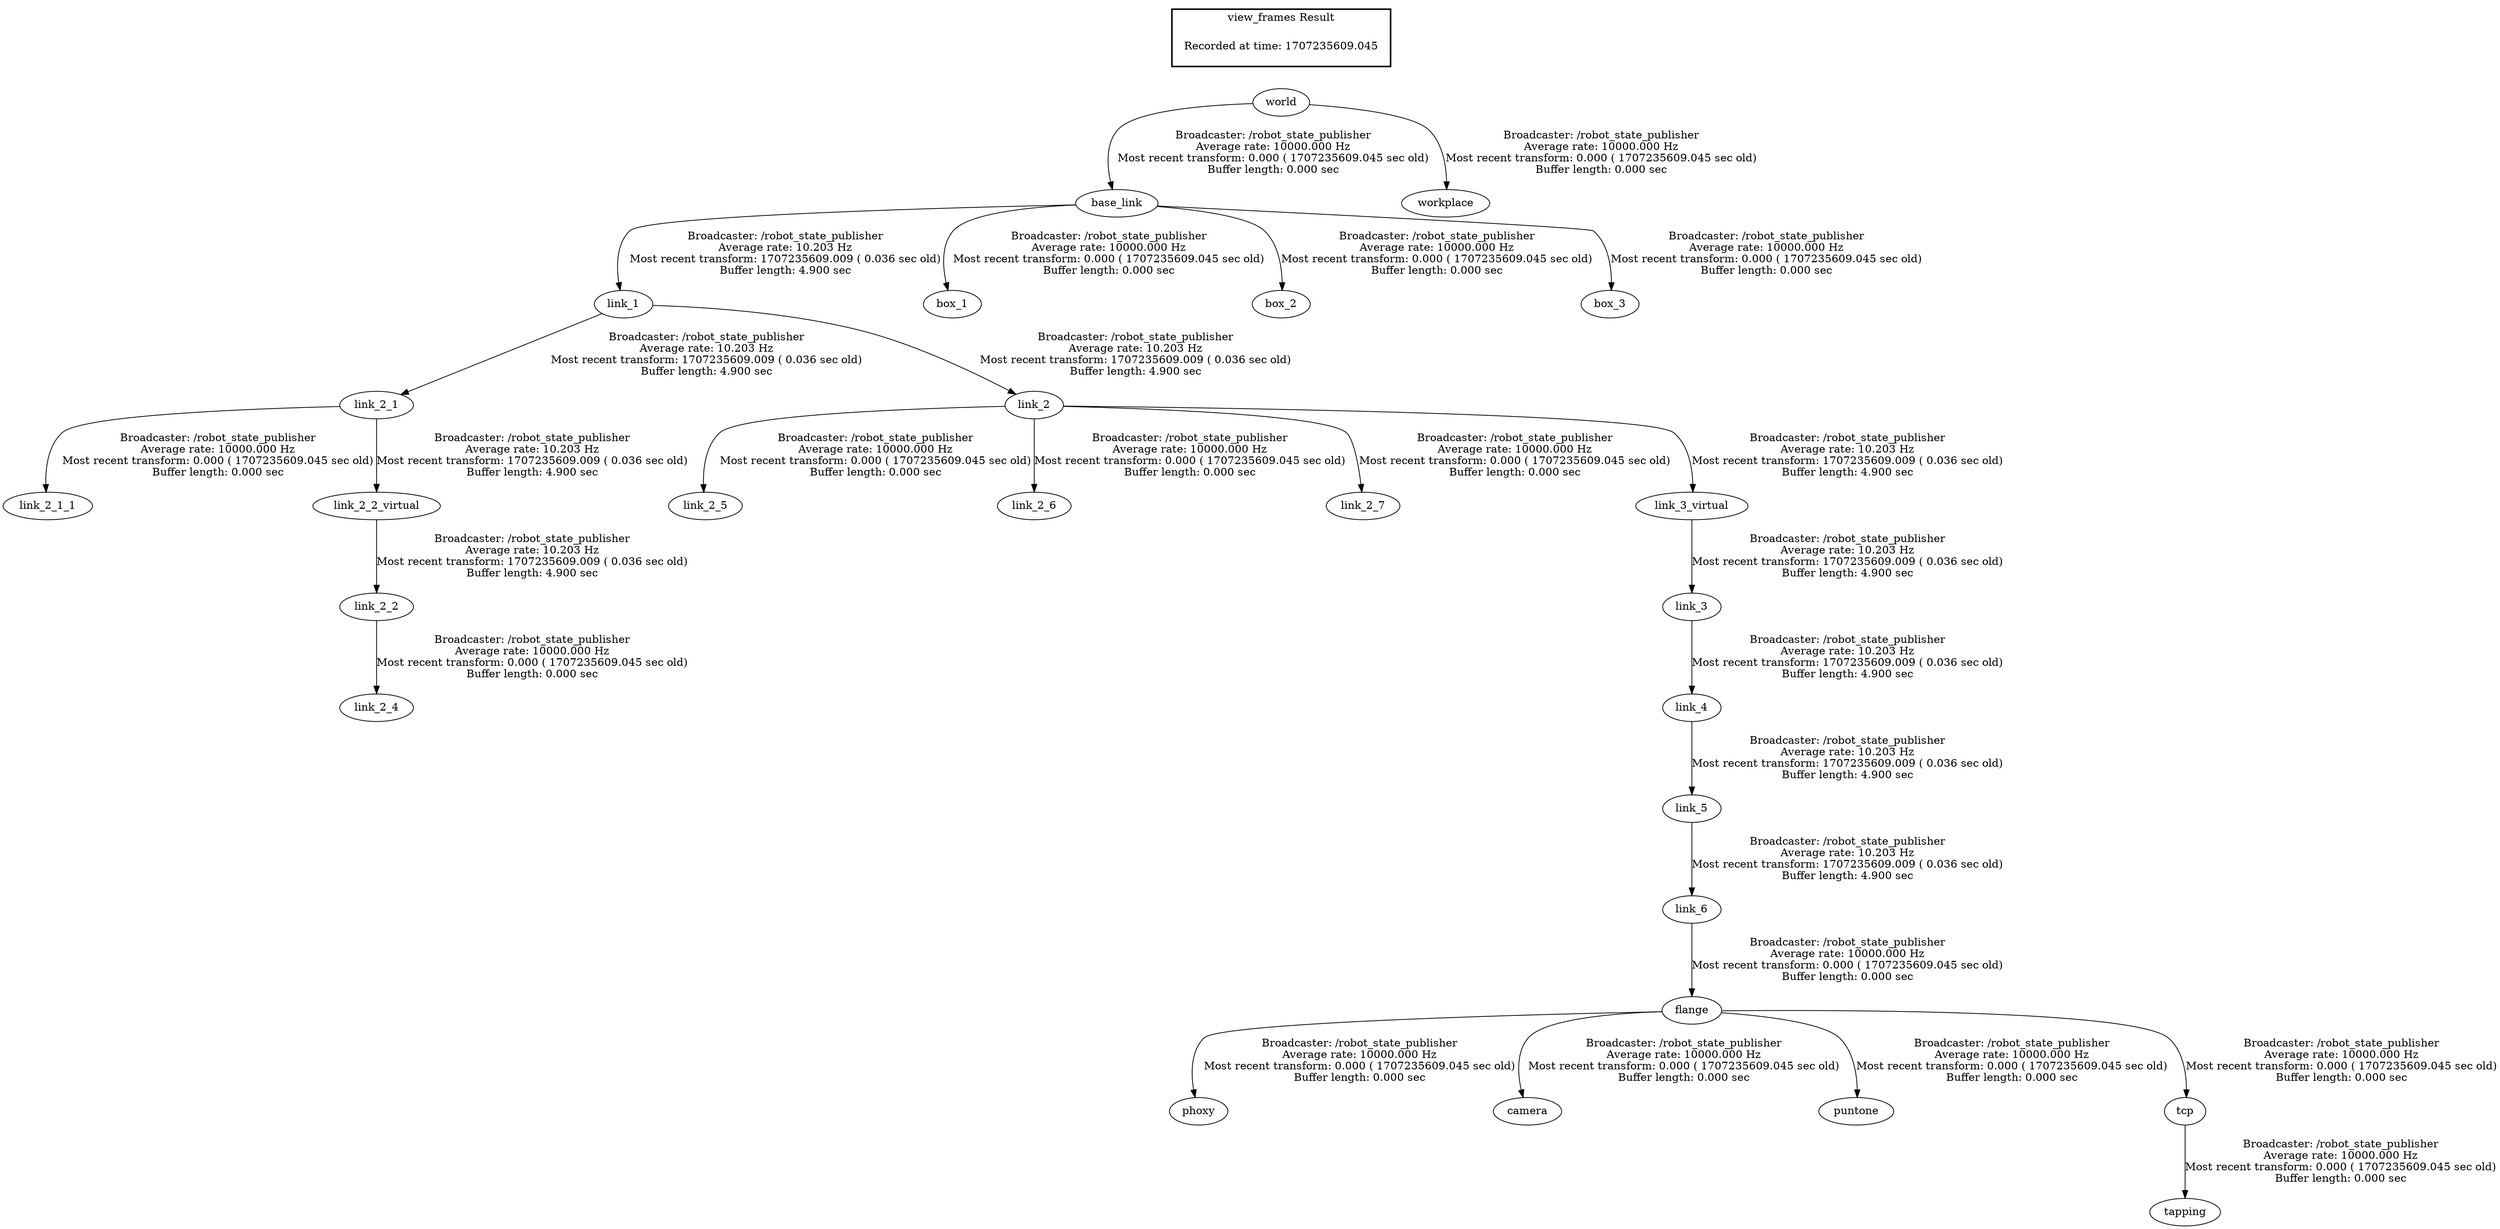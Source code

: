 digraph G {
"link_2_1" -> "link_2_1_1"[label="Broadcaster: /robot_state_publisher\nAverage rate: 10000.000 Hz\nMost recent transform: 0.000 ( 1707235609.045 sec old)\nBuffer length: 0.000 sec\n"];
"link_1" -> "link_2_1"[label="Broadcaster: /robot_state_publisher\nAverage rate: 10.203 Hz\nMost recent transform: 1707235609.009 ( 0.036 sec old)\nBuffer length: 4.900 sec\n"];
"link_2_2" -> "link_2_4"[label="Broadcaster: /robot_state_publisher\nAverage rate: 10000.000 Hz\nMost recent transform: 0.000 ( 1707235609.045 sec old)\nBuffer length: 0.000 sec\n"];
"link_2_2_virtual" -> "link_2_2"[label="Broadcaster: /robot_state_publisher\nAverage rate: 10.203 Hz\nMost recent transform: 1707235609.009 ( 0.036 sec old)\nBuffer length: 4.900 sec\n"];
"link_2" -> "link_2_5"[label="Broadcaster: /robot_state_publisher\nAverage rate: 10000.000 Hz\nMost recent transform: 0.000 ( 1707235609.045 sec old)\nBuffer length: 0.000 sec\n"];
"link_1" -> "link_2"[label="Broadcaster: /robot_state_publisher\nAverage rate: 10.203 Hz\nMost recent transform: 1707235609.009 ( 0.036 sec old)\nBuffer length: 4.900 sec\n"];
"link_2" -> "link_2_6"[label="Broadcaster: /robot_state_publisher\nAverage rate: 10000.000 Hz\nMost recent transform: 0.000 ( 1707235609.045 sec old)\nBuffer length: 0.000 sec\n"];
"link_2" -> "link_2_7"[label="Broadcaster: /robot_state_publisher\nAverage rate: 10000.000 Hz\nMost recent transform: 0.000 ( 1707235609.045 sec old)\nBuffer length: 0.000 sec\n"];
"base_link" -> "box_1"[label="Broadcaster: /robot_state_publisher\nAverage rate: 10000.000 Hz\nMost recent transform: 0.000 ( 1707235609.045 sec old)\nBuffer length: 0.000 sec\n"];
"world" -> "base_link"[label="Broadcaster: /robot_state_publisher\nAverage rate: 10000.000 Hz\nMost recent transform: 0.000 ( 1707235609.045 sec old)\nBuffer length: 0.000 sec\n"];
"base_link" -> "box_2"[label="Broadcaster: /robot_state_publisher\nAverage rate: 10000.000 Hz\nMost recent transform: 0.000 ( 1707235609.045 sec old)\nBuffer length: 0.000 sec\n"];
"base_link" -> "box_3"[label="Broadcaster: /robot_state_publisher\nAverage rate: 10000.000 Hz\nMost recent transform: 0.000 ( 1707235609.045 sec old)\nBuffer length: 0.000 sec\n"];
"flange" -> "phoxy"[label="Broadcaster: /robot_state_publisher\nAverage rate: 10000.000 Hz\nMost recent transform: 0.000 ( 1707235609.045 sec old)\nBuffer length: 0.000 sec\n"];
"link_6" -> "flange"[label="Broadcaster: /robot_state_publisher\nAverage rate: 10000.000 Hz\nMost recent transform: 0.000 ( 1707235609.045 sec old)\nBuffer length: 0.000 sec\n"];
"flange" -> "camera"[label="Broadcaster: /robot_state_publisher\nAverage rate: 10000.000 Hz\nMost recent transform: 0.000 ( 1707235609.045 sec old)\nBuffer length: 0.000 sec\n"];
"link_5" -> "link_6"[label="Broadcaster: /robot_state_publisher\nAverage rate: 10.203 Hz\nMost recent transform: 1707235609.009 ( 0.036 sec old)\nBuffer length: 4.900 sec\n"];
"flange" -> "puntone"[label="Broadcaster: /robot_state_publisher\nAverage rate: 10000.000 Hz\nMost recent transform: 0.000 ( 1707235609.045 sec old)\nBuffer length: 0.000 sec\n"];
"flange" -> "tcp"[label="Broadcaster: /robot_state_publisher\nAverage rate: 10000.000 Hz\nMost recent transform: 0.000 ( 1707235609.045 sec old)\nBuffer length: 0.000 sec\n"];
"world" -> "workplace"[label="Broadcaster: /robot_state_publisher\nAverage rate: 10000.000 Hz\nMost recent transform: 0.000 ( 1707235609.045 sec old)\nBuffer length: 0.000 sec\n"];
"tcp" -> "tapping"[label="Broadcaster: /robot_state_publisher\nAverage rate: 10000.000 Hz\nMost recent transform: 0.000 ( 1707235609.045 sec old)\nBuffer length: 0.000 sec\n"];
"base_link" -> "link_1"[label="Broadcaster: /robot_state_publisher\nAverage rate: 10.203 Hz\nMost recent transform: 1707235609.009 ( 0.036 sec old)\nBuffer length: 4.900 sec\n"];
"link_2_1" -> "link_2_2_virtual"[label="Broadcaster: /robot_state_publisher\nAverage rate: 10.203 Hz\nMost recent transform: 1707235609.009 ( 0.036 sec old)\nBuffer length: 4.900 sec\n"];
"link_2" -> "link_3_virtual"[label="Broadcaster: /robot_state_publisher\nAverage rate: 10.203 Hz\nMost recent transform: 1707235609.009 ( 0.036 sec old)\nBuffer length: 4.900 sec\n"];
"link_3_virtual" -> "link_3"[label="Broadcaster: /robot_state_publisher\nAverage rate: 10.203 Hz\nMost recent transform: 1707235609.009 ( 0.036 sec old)\nBuffer length: 4.900 sec\n"];
"link_3" -> "link_4"[label="Broadcaster: /robot_state_publisher\nAverage rate: 10.203 Hz\nMost recent transform: 1707235609.009 ( 0.036 sec old)\nBuffer length: 4.900 sec\n"];
"link_4" -> "link_5"[label="Broadcaster: /robot_state_publisher\nAverage rate: 10.203 Hz\nMost recent transform: 1707235609.009 ( 0.036 sec old)\nBuffer length: 4.900 sec\n"];
edge [style=invis];
 subgraph cluster_legend { style=bold; color=black; label ="view_frames Result";
"Recorded at time: 1707235609.045"[ shape=plaintext ] ;
 }->"world";
}